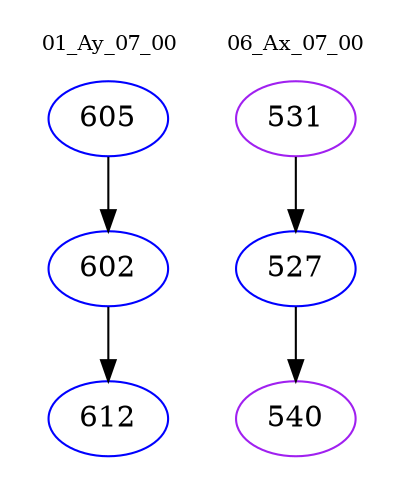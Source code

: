 digraph{
subgraph cluster_0 {
color = white
label = "01_Ay_07_00";
fontsize=10;
T0_605 [label="605", color="blue"]
T0_605 -> T0_602 [color="black"]
T0_602 [label="602", color="blue"]
T0_602 -> T0_612 [color="black"]
T0_612 [label="612", color="blue"]
}
subgraph cluster_1 {
color = white
label = "06_Ax_07_00";
fontsize=10;
T1_531 [label="531", color="purple"]
T1_531 -> T1_527 [color="black"]
T1_527 [label="527", color="blue"]
T1_527 -> T1_540 [color="black"]
T1_540 [label="540", color="purple"]
}
}
